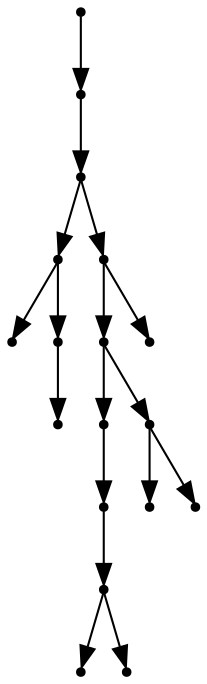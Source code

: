 digraph {
  17 [shape=point];
  16 [shape=point];
  15 [shape=point];
  3 [shape=point];
  0 [shape=point];
  2 [shape=point];
  1 [shape=point];
  14 [shape=point];
  12 [shape=point];
  8 [shape=point];
  7 [shape=point];
  6 [shape=point];
  4 [shape=point];
  5 [shape=point];
  11 [shape=point];
  9 [shape=point];
  10 [shape=point];
  13 [shape=point];
17 -> 16;
16 -> 15;
15 -> 3;
3 -> 0;
3 -> 2;
2 -> 1;
15 -> 14;
14 -> 12;
12 -> 8;
8 -> 7;
7 -> 6;
6 -> 4;
6 -> 5;
12 -> 11;
11 -> 9;
11 -> 10;
14 -> 13;
}
